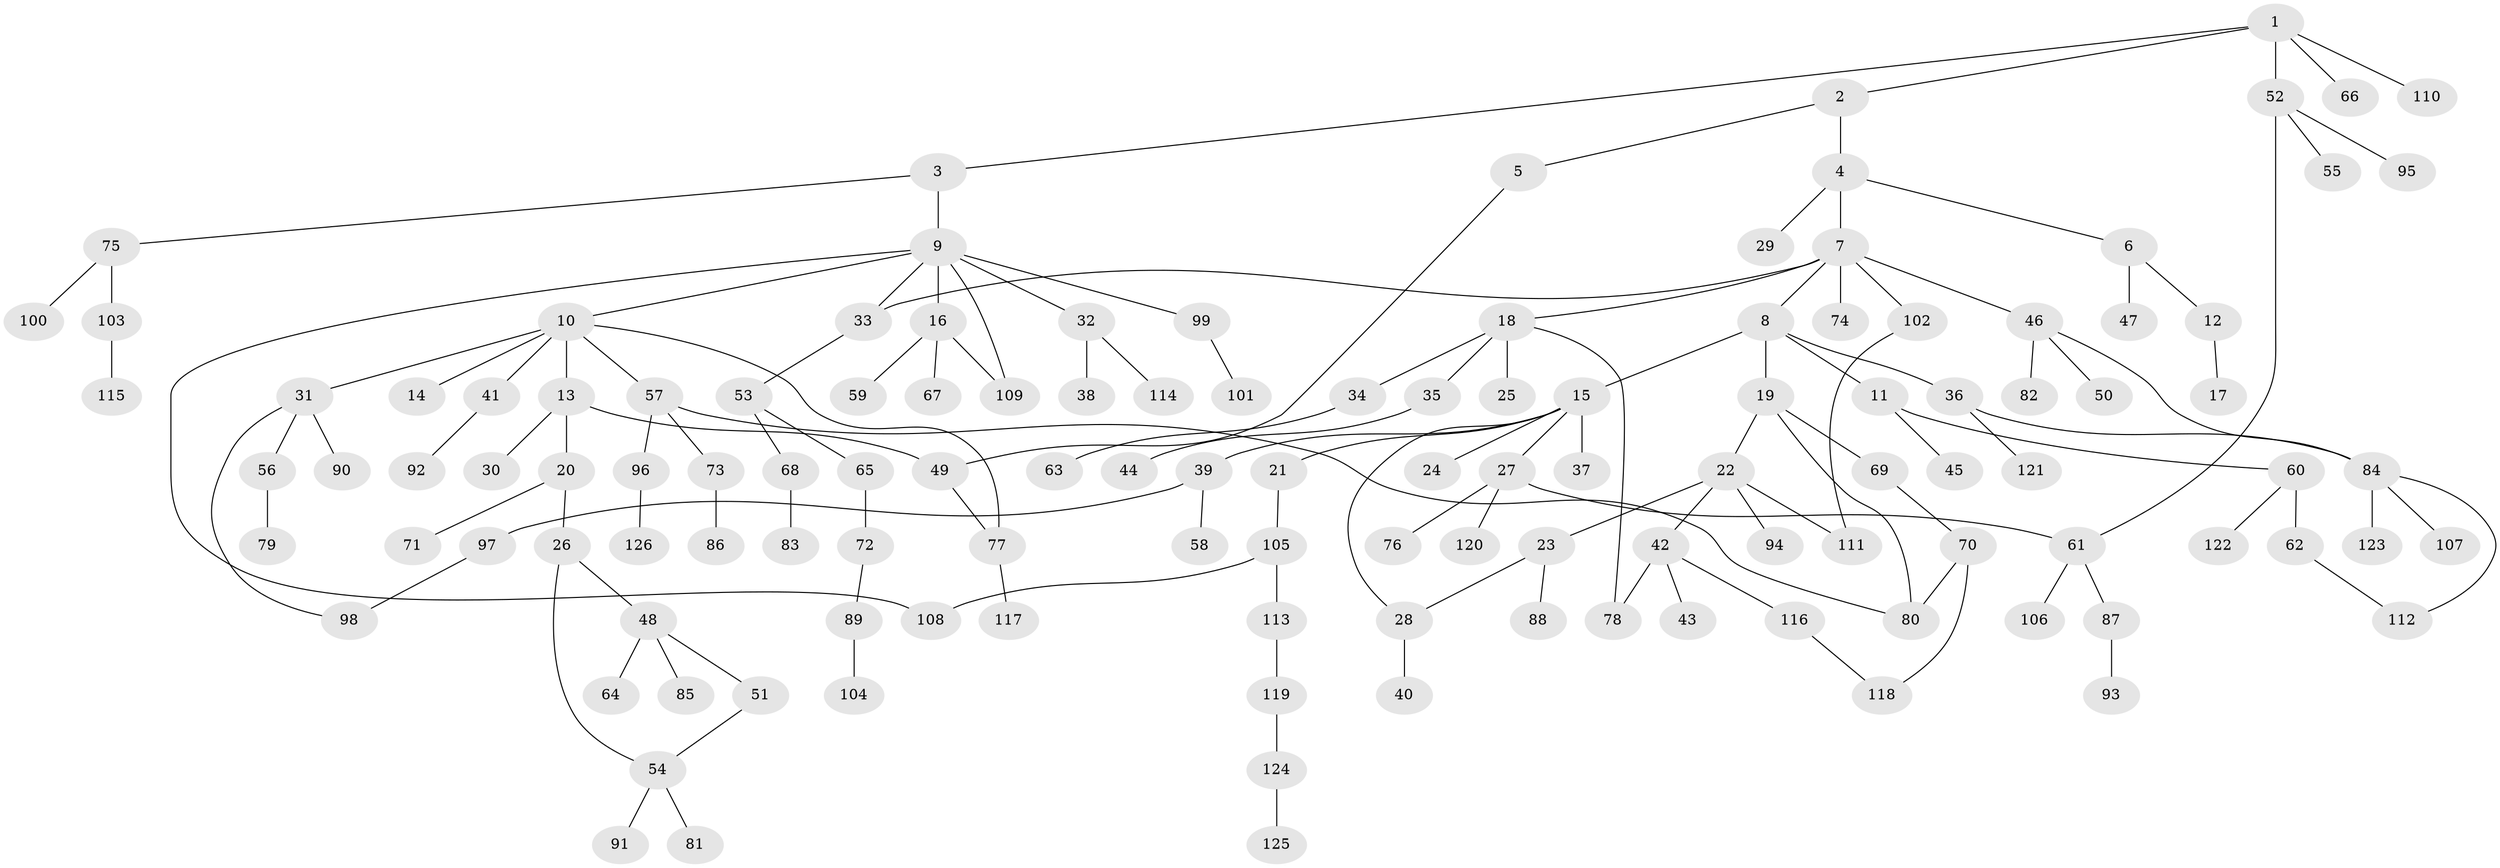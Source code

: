 // coarse degree distribution, {6: 0.03614457831325301, 4: 0.0963855421686747, 3: 0.1927710843373494, 9: 0.012048192771084338, 13: 0.012048192771084338, 1: 0.4819277108433735, 5: 0.012048192771084338, 2: 0.14457831325301204, 7: 0.012048192771084338}
// Generated by graph-tools (version 1.1) at 2025/51/02/27/25 19:51:38]
// undirected, 126 vertices, 141 edges
graph export_dot {
graph [start="1"]
  node [color=gray90,style=filled];
  1;
  2;
  3;
  4;
  5;
  6;
  7;
  8;
  9;
  10;
  11;
  12;
  13;
  14;
  15;
  16;
  17;
  18;
  19;
  20;
  21;
  22;
  23;
  24;
  25;
  26;
  27;
  28;
  29;
  30;
  31;
  32;
  33;
  34;
  35;
  36;
  37;
  38;
  39;
  40;
  41;
  42;
  43;
  44;
  45;
  46;
  47;
  48;
  49;
  50;
  51;
  52;
  53;
  54;
  55;
  56;
  57;
  58;
  59;
  60;
  61;
  62;
  63;
  64;
  65;
  66;
  67;
  68;
  69;
  70;
  71;
  72;
  73;
  74;
  75;
  76;
  77;
  78;
  79;
  80;
  81;
  82;
  83;
  84;
  85;
  86;
  87;
  88;
  89;
  90;
  91;
  92;
  93;
  94;
  95;
  96;
  97;
  98;
  99;
  100;
  101;
  102;
  103;
  104;
  105;
  106;
  107;
  108;
  109;
  110;
  111;
  112;
  113;
  114;
  115;
  116;
  117;
  118;
  119;
  120;
  121;
  122;
  123;
  124;
  125;
  126;
  1 -- 2;
  1 -- 3;
  1 -- 52;
  1 -- 66;
  1 -- 110;
  2 -- 4;
  2 -- 5;
  3 -- 9;
  3 -- 75;
  4 -- 6;
  4 -- 7;
  4 -- 29;
  5 -- 49;
  6 -- 12;
  6 -- 47;
  7 -- 8;
  7 -- 18;
  7 -- 46;
  7 -- 74;
  7 -- 102;
  7 -- 33;
  8 -- 11;
  8 -- 15;
  8 -- 19;
  8 -- 36;
  9 -- 10;
  9 -- 16;
  9 -- 32;
  9 -- 33;
  9 -- 99;
  9 -- 108;
  9 -- 109;
  10 -- 13;
  10 -- 14;
  10 -- 31;
  10 -- 41;
  10 -- 57;
  10 -- 77;
  11 -- 45;
  11 -- 60;
  12 -- 17;
  13 -- 20;
  13 -- 30;
  13 -- 49;
  15 -- 21;
  15 -- 24;
  15 -- 27;
  15 -- 28;
  15 -- 37;
  15 -- 39;
  16 -- 59;
  16 -- 67;
  16 -- 109;
  18 -- 25;
  18 -- 34;
  18 -- 35;
  18 -- 78;
  19 -- 22;
  19 -- 69;
  19 -- 80;
  20 -- 26;
  20 -- 71;
  21 -- 105;
  22 -- 23;
  22 -- 42;
  22 -- 94;
  22 -- 111;
  23 -- 88;
  23 -- 28;
  26 -- 48;
  26 -- 54;
  27 -- 76;
  27 -- 120;
  27 -- 61;
  28 -- 40;
  31 -- 56;
  31 -- 90;
  31 -- 98;
  32 -- 38;
  32 -- 114;
  33 -- 53;
  34 -- 63;
  35 -- 44;
  36 -- 84;
  36 -- 121;
  39 -- 58;
  39 -- 97;
  41 -- 92;
  42 -- 43;
  42 -- 116;
  42 -- 78;
  46 -- 50;
  46 -- 82;
  46 -- 84;
  48 -- 51;
  48 -- 64;
  48 -- 85;
  49 -- 77;
  51 -- 54;
  52 -- 55;
  52 -- 61;
  52 -- 95;
  53 -- 65;
  53 -- 68;
  54 -- 81;
  54 -- 91;
  56 -- 79;
  57 -- 73;
  57 -- 96;
  57 -- 80;
  60 -- 62;
  60 -- 122;
  61 -- 87;
  61 -- 106;
  62 -- 112;
  65 -- 72;
  68 -- 83;
  69 -- 70;
  70 -- 80;
  70 -- 118;
  72 -- 89;
  73 -- 86;
  75 -- 100;
  75 -- 103;
  77 -- 117;
  84 -- 107;
  84 -- 123;
  84 -- 112;
  87 -- 93;
  89 -- 104;
  96 -- 126;
  97 -- 98;
  99 -- 101;
  102 -- 111;
  103 -- 115;
  105 -- 108;
  105 -- 113;
  113 -- 119;
  116 -- 118;
  119 -- 124;
  124 -- 125;
}
